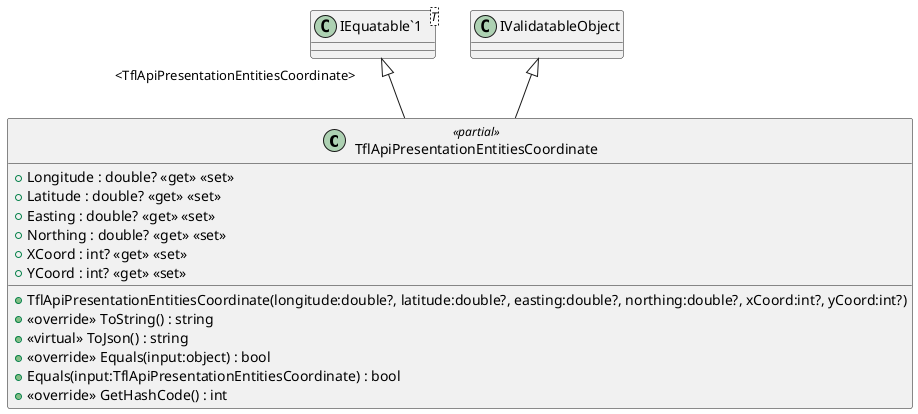 @startuml
class TflApiPresentationEntitiesCoordinate <<partial>> {
    + TflApiPresentationEntitiesCoordinate(longitude:double?, latitude:double?, easting:double?, northing:double?, xCoord:int?, yCoord:int?)
    + Longitude : double? <<get>> <<set>>
    + Latitude : double? <<get>> <<set>>
    + Easting : double? <<get>> <<set>>
    + Northing : double? <<get>> <<set>>
    + XCoord : int? <<get>> <<set>>
    + YCoord : int? <<get>> <<set>>
    + <<override>> ToString() : string
    + <<virtual>> ToJson() : string
    + <<override>> Equals(input:object) : bool
    + Equals(input:TflApiPresentationEntitiesCoordinate) : bool
    + <<override>> GetHashCode() : int
}
class "IEquatable`1"<T> {
}
"IEquatable`1" "<TflApiPresentationEntitiesCoordinate>" <|-- TflApiPresentationEntitiesCoordinate
IValidatableObject <|-- TflApiPresentationEntitiesCoordinate
@enduml
